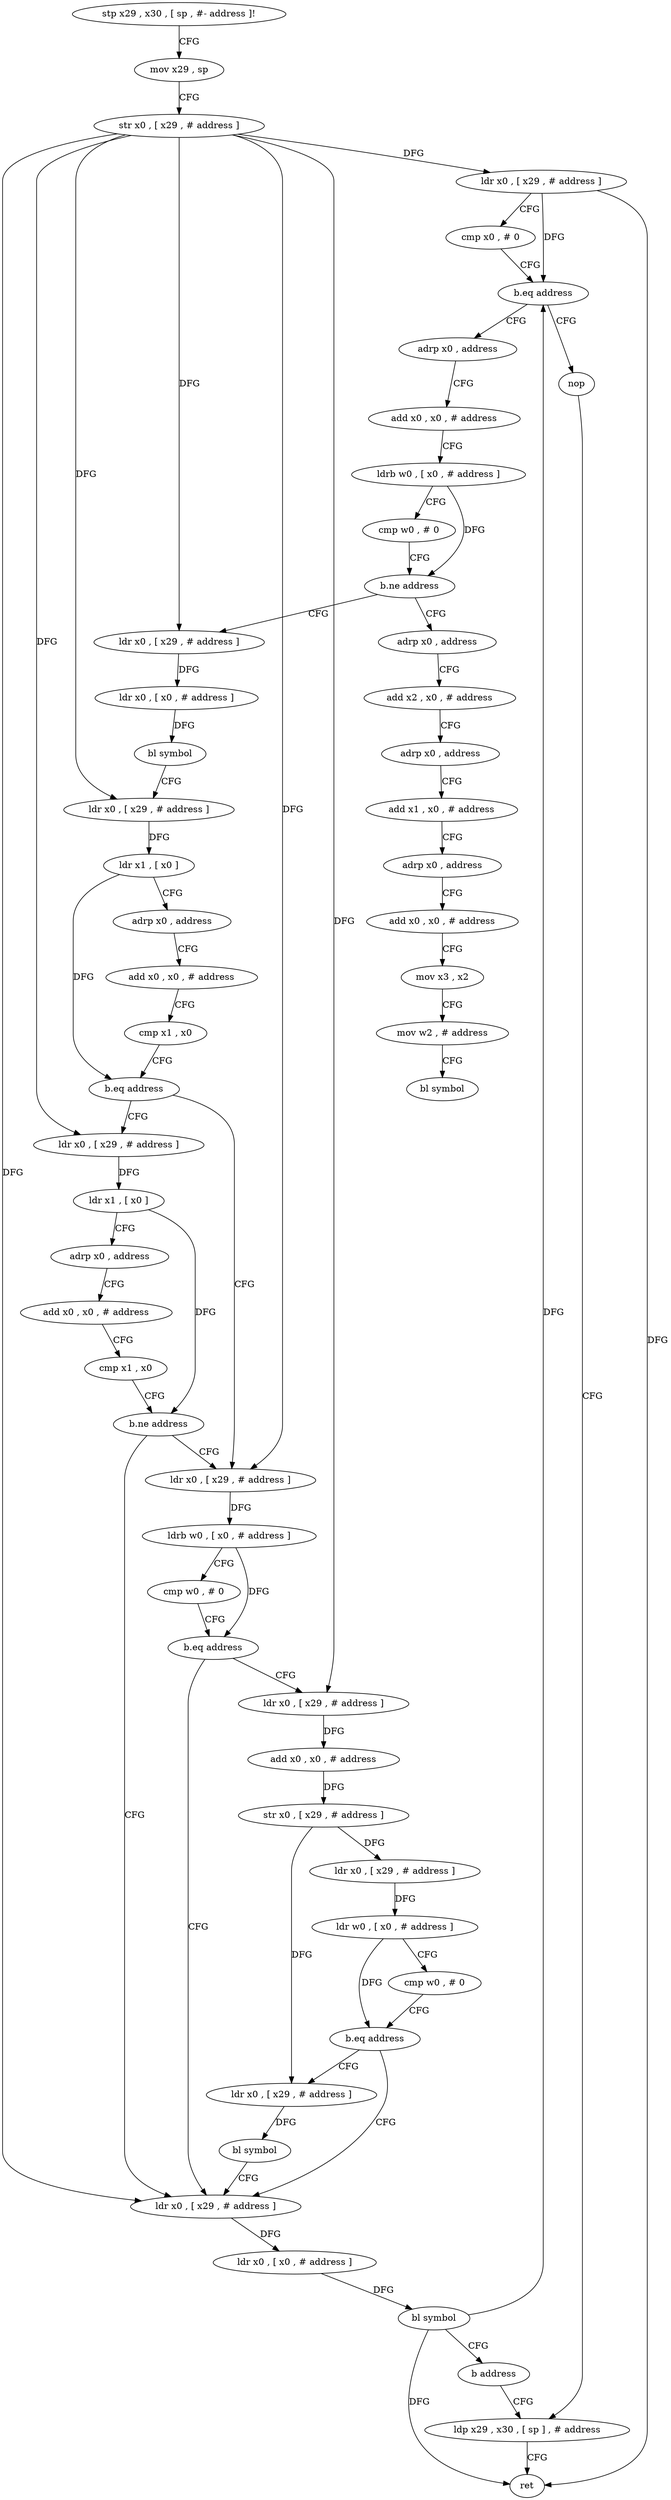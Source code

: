 digraph "func" {
"4243076" [label = "stp x29 , x30 , [ sp , #- address ]!" ]
"4243080" [label = "mov x29 , sp" ]
"4243084" [label = "str x0 , [ x29 , # address ]" ]
"4243088" [label = "ldr x0 , [ x29 , # address ]" ]
"4243092" [label = "cmp x0 , # 0" ]
"4243096" [label = "b.eq address" ]
"4243284" [label = "nop" ]
"4243100" [label = "adrp x0 , address" ]
"4243288" [label = "ldp x29 , x30 , [ sp ] , # address" ]
"4243104" [label = "add x0 , x0 , # address" ]
"4243108" [label = "ldrb w0 , [ x0 , # address ]" ]
"4243112" [label = "cmp w0 , # 0" ]
"4243116" [label = "b.ne address" ]
"4243156" [label = "ldr x0 , [ x29 , # address ]" ]
"4243120" [label = "adrp x0 , address" ]
"4243160" [label = "ldr x0 , [ x0 , # address ]" ]
"4243164" [label = "bl symbol" ]
"4243168" [label = "ldr x0 , [ x29 , # address ]" ]
"4243172" [label = "ldr x1 , [ x0 ]" ]
"4243176" [label = "adrp x0 , address" ]
"4243180" [label = "add x0 , x0 , # address" ]
"4243184" [label = "cmp x1 , x0" ]
"4243188" [label = "b.eq address" ]
"4243216" [label = "ldr x0 , [ x29 , # address ]" ]
"4243192" [label = "ldr x0 , [ x29 , # address ]" ]
"4243124" [label = "add x2 , x0 , # address" ]
"4243128" [label = "adrp x0 , address" ]
"4243132" [label = "add x1 , x0 , # address" ]
"4243136" [label = "adrp x0 , address" ]
"4243140" [label = "add x0 , x0 , # address" ]
"4243144" [label = "mov x3 , x2" ]
"4243148" [label = "mov w2 , # address" ]
"4243152" [label = "bl symbol" ]
"4243220" [label = "ldrb w0 , [ x0 , # address ]" ]
"4243224" [label = "cmp w0 , # 0" ]
"4243228" [label = "b.eq address" ]
"4243268" [label = "ldr x0 , [ x29 , # address ]" ]
"4243232" [label = "ldr x0 , [ x29 , # address ]" ]
"4243196" [label = "ldr x1 , [ x0 ]" ]
"4243200" [label = "adrp x0 , address" ]
"4243204" [label = "add x0 , x0 , # address" ]
"4243208" [label = "cmp x1 , x0" ]
"4243212" [label = "b.ne address" ]
"4243272" [label = "ldr x0 , [ x0 , # address ]" ]
"4243276" [label = "bl symbol" ]
"4243280" [label = "b address" ]
"4243236" [label = "add x0 , x0 , # address" ]
"4243240" [label = "str x0 , [ x29 , # address ]" ]
"4243244" [label = "ldr x0 , [ x29 , # address ]" ]
"4243248" [label = "ldr w0 , [ x0 , # address ]" ]
"4243252" [label = "cmp w0 , # 0" ]
"4243256" [label = "b.eq address" ]
"4243260" [label = "ldr x0 , [ x29 , # address ]" ]
"4243292" [label = "ret" ]
"4243264" [label = "bl symbol" ]
"4243076" -> "4243080" [ label = "CFG" ]
"4243080" -> "4243084" [ label = "CFG" ]
"4243084" -> "4243088" [ label = "DFG" ]
"4243084" -> "4243156" [ label = "DFG" ]
"4243084" -> "4243168" [ label = "DFG" ]
"4243084" -> "4243216" [ label = "DFG" ]
"4243084" -> "4243192" [ label = "DFG" ]
"4243084" -> "4243268" [ label = "DFG" ]
"4243084" -> "4243232" [ label = "DFG" ]
"4243088" -> "4243092" [ label = "CFG" ]
"4243088" -> "4243096" [ label = "DFG" ]
"4243088" -> "4243292" [ label = "DFG" ]
"4243092" -> "4243096" [ label = "CFG" ]
"4243096" -> "4243284" [ label = "CFG" ]
"4243096" -> "4243100" [ label = "CFG" ]
"4243284" -> "4243288" [ label = "CFG" ]
"4243100" -> "4243104" [ label = "CFG" ]
"4243288" -> "4243292" [ label = "CFG" ]
"4243104" -> "4243108" [ label = "CFG" ]
"4243108" -> "4243112" [ label = "CFG" ]
"4243108" -> "4243116" [ label = "DFG" ]
"4243112" -> "4243116" [ label = "CFG" ]
"4243116" -> "4243156" [ label = "CFG" ]
"4243116" -> "4243120" [ label = "CFG" ]
"4243156" -> "4243160" [ label = "DFG" ]
"4243120" -> "4243124" [ label = "CFG" ]
"4243160" -> "4243164" [ label = "DFG" ]
"4243164" -> "4243168" [ label = "CFG" ]
"4243168" -> "4243172" [ label = "DFG" ]
"4243172" -> "4243176" [ label = "CFG" ]
"4243172" -> "4243188" [ label = "DFG" ]
"4243176" -> "4243180" [ label = "CFG" ]
"4243180" -> "4243184" [ label = "CFG" ]
"4243184" -> "4243188" [ label = "CFG" ]
"4243188" -> "4243216" [ label = "CFG" ]
"4243188" -> "4243192" [ label = "CFG" ]
"4243216" -> "4243220" [ label = "DFG" ]
"4243192" -> "4243196" [ label = "DFG" ]
"4243124" -> "4243128" [ label = "CFG" ]
"4243128" -> "4243132" [ label = "CFG" ]
"4243132" -> "4243136" [ label = "CFG" ]
"4243136" -> "4243140" [ label = "CFG" ]
"4243140" -> "4243144" [ label = "CFG" ]
"4243144" -> "4243148" [ label = "CFG" ]
"4243148" -> "4243152" [ label = "CFG" ]
"4243220" -> "4243224" [ label = "CFG" ]
"4243220" -> "4243228" [ label = "DFG" ]
"4243224" -> "4243228" [ label = "CFG" ]
"4243228" -> "4243268" [ label = "CFG" ]
"4243228" -> "4243232" [ label = "CFG" ]
"4243268" -> "4243272" [ label = "DFG" ]
"4243232" -> "4243236" [ label = "DFG" ]
"4243196" -> "4243200" [ label = "CFG" ]
"4243196" -> "4243212" [ label = "DFG" ]
"4243200" -> "4243204" [ label = "CFG" ]
"4243204" -> "4243208" [ label = "CFG" ]
"4243208" -> "4243212" [ label = "CFG" ]
"4243212" -> "4243268" [ label = "CFG" ]
"4243212" -> "4243216" [ label = "CFG" ]
"4243272" -> "4243276" [ label = "DFG" ]
"4243276" -> "4243280" [ label = "CFG" ]
"4243276" -> "4243096" [ label = "DFG" ]
"4243276" -> "4243292" [ label = "DFG" ]
"4243280" -> "4243288" [ label = "CFG" ]
"4243236" -> "4243240" [ label = "DFG" ]
"4243240" -> "4243244" [ label = "DFG" ]
"4243240" -> "4243260" [ label = "DFG" ]
"4243244" -> "4243248" [ label = "DFG" ]
"4243248" -> "4243252" [ label = "CFG" ]
"4243248" -> "4243256" [ label = "DFG" ]
"4243252" -> "4243256" [ label = "CFG" ]
"4243256" -> "4243268" [ label = "CFG" ]
"4243256" -> "4243260" [ label = "CFG" ]
"4243260" -> "4243264" [ label = "DFG" ]
"4243264" -> "4243268" [ label = "CFG" ]
}
